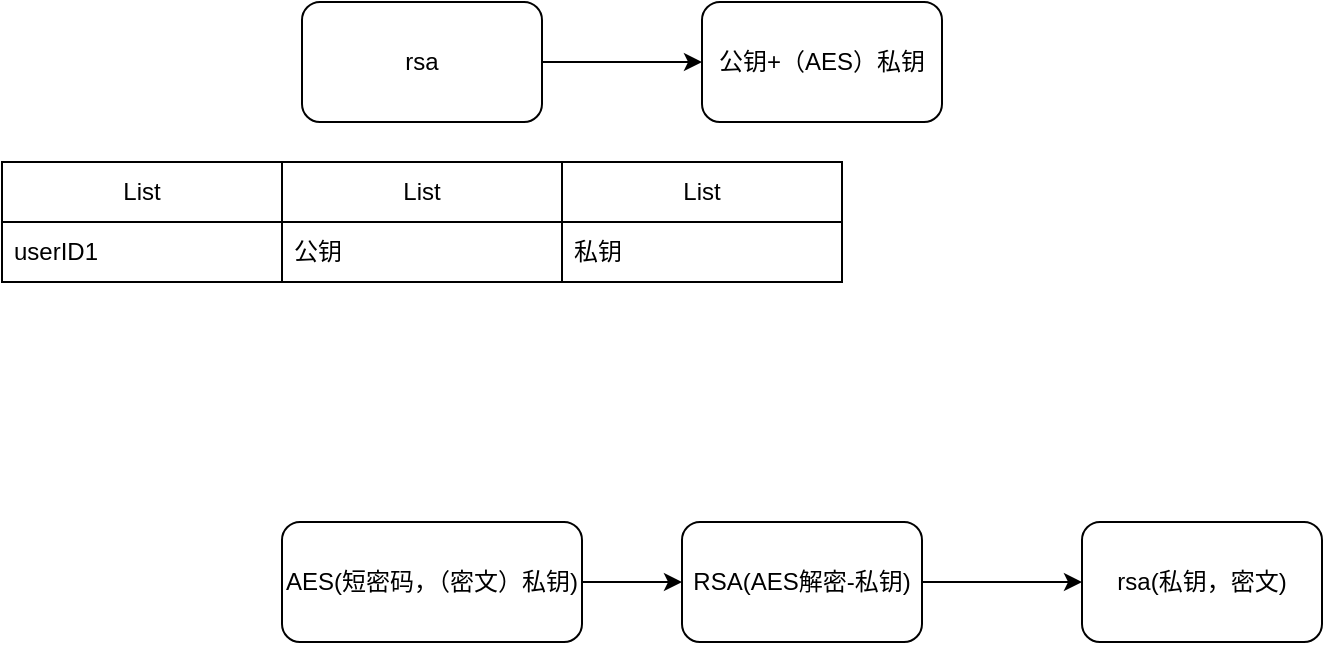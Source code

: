 <mxfile version="22.1.2" type="github">
  <diagram id="C5RBs43oDa-KdzZeNtuy" name="Page-1">
    <mxGraphModel dx="1434" dy="758" grid="1" gridSize="10" guides="1" tooltips="1" connect="1" arrows="1" fold="1" page="1" pageScale="1" pageWidth="827" pageHeight="1169" math="0" shadow="0">
      <root>
        <mxCell id="WIyWlLk6GJQsqaUBKTNV-0" />
        <mxCell id="WIyWlLk6GJQsqaUBKTNV-1" parent="WIyWlLk6GJQsqaUBKTNV-0" />
        <mxCell id="WfJH-FuN39Y-MPt-hF_w-2" value="" style="edgeStyle=orthogonalEdgeStyle;rounded=0;orthogonalLoop=1;jettySize=auto;html=1;" edge="1" parent="WIyWlLk6GJQsqaUBKTNV-1" source="WfJH-FuN39Y-MPt-hF_w-0" target="WfJH-FuN39Y-MPt-hF_w-1">
          <mxGeometry relative="1" as="geometry" />
        </mxCell>
        <mxCell id="WfJH-FuN39Y-MPt-hF_w-0" value="rsa" style="rounded=1;whiteSpace=wrap;html=1;" vertex="1" parent="WIyWlLk6GJQsqaUBKTNV-1">
          <mxGeometry x="160" y="120" width="120" height="60" as="geometry" />
        </mxCell>
        <mxCell id="WfJH-FuN39Y-MPt-hF_w-1" value="公钥+（AES）私钥" style="whiteSpace=wrap;html=1;rounded=1;" vertex="1" parent="WIyWlLk6GJQsqaUBKTNV-1">
          <mxGeometry x="360" y="120" width="120" height="60" as="geometry" />
        </mxCell>
        <mxCell id="WfJH-FuN39Y-MPt-hF_w-7" value="" style="edgeStyle=orthogonalEdgeStyle;rounded=0;orthogonalLoop=1;jettySize=auto;html=1;" edge="1" parent="WIyWlLk6GJQsqaUBKTNV-1" source="WfJH-FuN39Y-MPt-hF_w-5" target="WfJH-FuN39Y-MPt-hF_w-6">
          <mxGeometry relative="1" as="geometry" />
        </mxCell>
        <mxCell id="WfJH-FuN39Y-MPt-hF_w-5" value="AES(短密码，（密文）私钥)" style="rounded=1;whiteSpace=wrap;html=1;" vertex="1" parent="WIyWlLk6GJQsqaUBKTNV-1">
          <mxGeometry x="150" y="380" width="150" height="60" as="geometry" />
        </mxCell>
        <mxCell id="WfJH-FuN39Y-MPt-hF_w-11" value="" style="edgeStyle=orthogonalEdgeStyle;rounded=0;orthogonalLoop=1;jettySize=auto;html=1;" edge="1" parent="WIyWlLk6GJQsqaUBKTNV-1" source="WfJH-FuN39Y-MPt-hF_w-6" target="WfJH-FuN39Y-MPt-hF_w-10">
          <mxGeometry relative="1" as="geometry" />
        </mxCell>
        <mxCell id="WfJH-FuN39Y-MPt-hF_w-6" value="RSA(AES解密-私钥)" style="whiteSpace=wrap;html=1;rounded=1;" vertex="1" parent="WIyWlLk6GJQsqaUBKTNV-1">
          <mxGeometry x="350" y="380" width="120" height="60" as="geometry" />
        </mxCell>
        <mxCell id="WfJH-FuN39Y-MPt-hF_w-10" value="rsa(私钥，密文)" style="whiteSpace=wrap;html=1;rounded=1;" vertex="1" parent="WIyWlLk6GJQsqaUBKTNV-1">
          <mxGeometry x="550" y="380" width="120" height="60" as="geometry" />
        </mxCell>
        <mxCell id="WfJH-FuN39Y-MPt-hF_w-12" value="List" style="swimlane;fontStyle=0;childLayout=stackLayout;horizontal=1;startSize=30;horizontalStack=0;resizeParent=1;resizeParentMax=0;resizeLast=0;collapsible=1;marginBottom=0;whiteSpace=wrap;html=1;" vertex="1" parent="WIyWlLk6GJQsqaUBKTNV-1">
          <mxGeometry x="10" y="200" width="140" height="60" as="geometry" />
        </mxCell>
        <mxCell id="WfJH-FuN39Y-MPt-hF_w-13" value="userID1&lt;span style=&quot;white-space: pre;&quot;&gt;&#x9;&lt;/span&gt;&lt;span style=&quot;white-space: pre;&quot;&gt;&#x9;&lt;/span&gt;" style="text;strokeColor=none;fillColor=none;align=left;verticalAlign=middle;spacingLeft=4;spacingRight=4;overflow=hidden;points=[[0,0.5],[1,0.5]];portConstraint=eastwest;rotatable=0;whiteSpace=wrap;html=1;" vertex="1" parent="WfJH-FuN39Y-MPt-hF_w-12">
          <mxGeometry y="30" width="140" height="30" as="geometry" />
        </mxCell>
        <mxCell id="WfJH-FuN39Y-MPt-hF_w-17" value="List" style="swimlane;fontStyle=0;childLayout=stackLayout;horizontal=1;startSize=30;horizontalStack=0;resizeParent=1;resizeParentMax=0;resizeLast=0;collapsible=1;marginBottom=0;whiteSpace=wrap;html=1;" vertex="1" parent="WIyWlLk6GJQsqaUBKTNV-1">
          <mxGeometry x="150" y="200" width="140" height="60" as="geometry" />
        </mxCell>
        <mxCell id="WfJH-FuN39Y-MPt-hF_w-18" value="公钥" style="text;strokeColor=none;fillColor=none;align=left;verticalAlign=middle;spacingLeft=4;spacingRight=4;overflow=hidden;points=[[0,0.5],[1,0.5]];portConstraint=eastwest;rotatable=0;whiteSpace=wrap;html=1;" vertex="1" parent="WfJH-FuN39Y-MPt-hF_w-17">
          <mxGeometry y="30" width="140" height="30" as="geometry" />
        </mxCell>
        <mxCell id="WfJH-FuN39Y-MPt-hF_w-25" value="List" style="swimlane;fontStyle=0;childLayout=stackLayout;horizontal=1;startSize=30;horizontalStack=0;resizeParent=1;resizeParentMax=0;resizeLast=0;collapsible=1;marginBottom=0;whiteSpace=wrap;html=1;" vertex="1" parent="WIyWlLk6GJQsqaUBKTNV-1">
          <mxGeometry x="290" y="200" width="140" height="60" as="geometry" />
        </mxCell>
        <mxCell id="WfJH-FuN39Y-MPt-hF_w-26" value="私钥" style="text;strokeColor=none;fillColor=none;align=left;verticalAlign=middle;spacingLeft=4;spacingRight=4;overflow=hidden;points=[[0,0.5],[1,0.5]];portConstraint=eastwest;rotatable=0;whiteSpace=wrap;html=1;" vertex="1" parent="WfJH-FuN39Y-MPt-hF_w-25">
          <mxGeometry y="30" width="140" height="30" as="geometry" />
        </mxCell>
      </root>
    </mxGraphModel>
  </diagram>
</mxfile>
